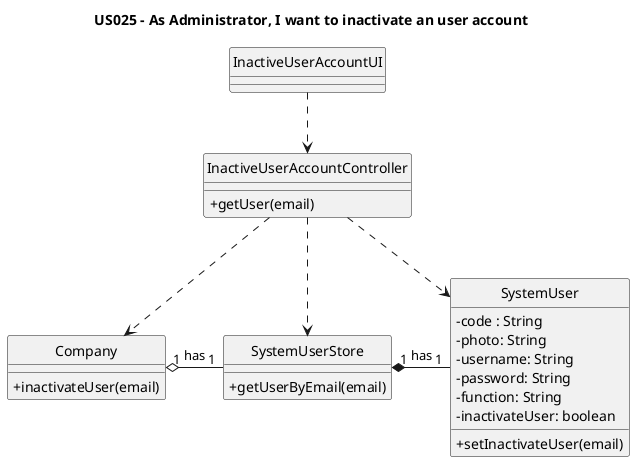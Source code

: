 @startuml
'https://plantuml.com/class-diagram

hide circle
skinparam classAttributeIconSize 0

title US025 - As Administrator, I want to inactivate an user account

class InactiveUserAccountUI {

}

class InactiveUserAccountController {
    +getUser(email)
}

class Company {
    +inactivateUser(email)
}

class SystemUserStore {
+getUserByEmail(email)
}

class SystemUser {
-code : String
-photo: String
-username: String
-password: String
-function: String
-inactivateUser: boolean

+setInactivateUser(email)
}

InactiveUserAccountUI ..> InactiveUserAccountController
InactiveUserAccountController ..> Company
InactiveUserAccountController ..> SystemUserStore
InactiveUserAccountController ..> SystemUser

Company "1" o- "1" SystemUserStore: has
SystemUserStore "1" *- "1" SystemUser: has

@enduml